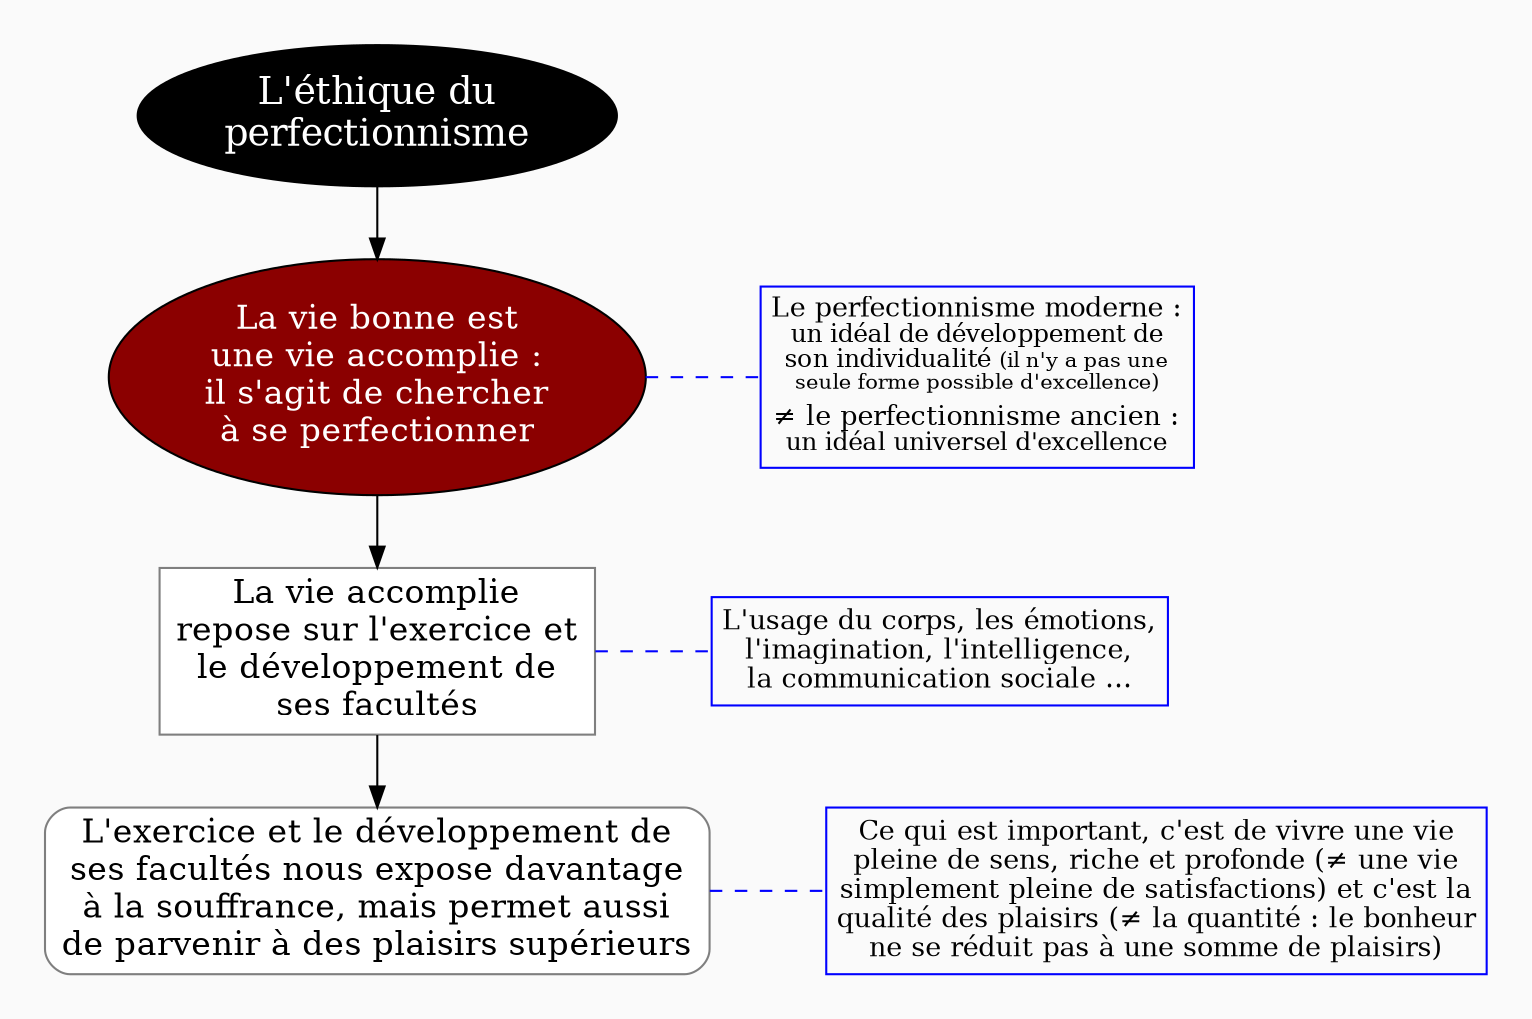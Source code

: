 digraph G {
// Template : diagram
// Usage : cours sur le bonheur et le désir
// Référence : perfectionnisme moral

//rankdir=LR
splines=true
//splines=curved
bgcolor=grey98
pad=0.3
style=filled
edge[minlen=4]
ranksep=0.1
nodesep=0.2 // valeur à changer ?

// NIVEAU 1
node[style=filled; fillcolor=12 ; fontcolor=white ; fontsize=18]
// a1[label=""]
a1[label="L'éthique du
perfectionnisme"]


// NIVEAU 2
node[style=filled;fillcolor=red4;fontcolor=white; fontsize=16]
// b1[label=""]
a1->b1[headport=n]

b1[label="La vie bonne est
une vie accomplie :
il s'agit de chercher
à se perfectionner"]

// NIVEAU 3 (sans intermédiaire)
node [shape=box; style=filled;fillcolor=white;fontcolor=black;color=grey50]
// c1[label=""]
b1->c1
c1[label="La vie accomplie
repose sur l'exercice et
le développement de
ses facultés"]

// INTERMEDIAIRE AVANT NIVEAU 3
node[style=filled;fillcolor=grey78;shape=oval]
// [arrowhead=none]
// bc1[label=""]

// NIVEAU 3 (avec intermédiaire)
node[style="filled";fillcolor=white;shape=box;color=grey50]
// c1[label=""]

// NIVEAU 4
node[style="filled, rounded";fillcolor=white;shape=box;color=grey50]
// d1[label=""]
c1->d1
d1[label="L'exercice et le développement de
ses facultés nous expose davantage
à la souffrance, mais permet aussi
de parvenir à des plaisirs supérieurs"]

// ETIQUETTES EN ROUGE
node[shape=plaintext;fontcolor=firebrick3;fillcolor=grey98]
// e1[label=< <B>= Titre</B><BR /><BR />Contenu<BR /> >]
// e1[label=""]
// ->e1[minlen=1;style=invis]


// Remarques
node[color=blue;shape=box;style=filled;margin=0.07;fontcolor=black;fontsize=13]
edge[color=blue;arrowhead="none";xlabel="";style=dashed]
// r1[label=""]
// {rank=same;->r1}
// {rank=same;r1->[dir=back]}

{rank=same;b1->r1}
{rank=same;c1->r2}
{rank=same;d1->r3}

r1[label=<Le perfectionnisme moderne :<br/>
<font point-size="12">un idéal de développement de<br/>
son individualité </font><font point-size="10">(il n'y a pas une<br/>
seule forme possible d'excellence)</font><br/>
<font point-size="5"><br/></font>
≠ le perfectionnisme ancien :<br/>
<font point-size="12">un idéal universel d'excellence<br/></font>>]
r2[label="L'usage du corps, les émotions,
l'imagination, l'intelligence,
la communication sociale …"]
r3[label="Ce qui est important, c'est de vivre une vie
pleine de sens, riche et profonde (≠ une vie
simplement pleine de satisfactions) et c'est la
qualité des plaisirs (≠ la quantité : le bonheur
ne se réduit pas à une somme de plaisirs)"]


}
